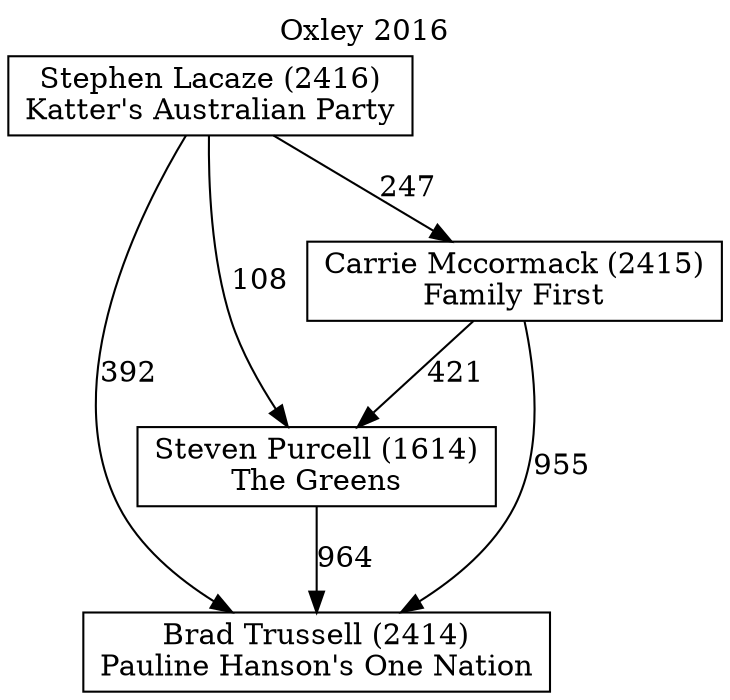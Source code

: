 // House preference flow
digraph "Brad Trussell (2414)_Oxley_2016" {
	graph [label="Oxley 2016" labelloc=t mclimit=10]
	node [shape=box]
	"Brad Trussell (2414)" [label="Brad Trussell (2414)
Pauline Hanson's One Nation"]
	"Steven Purcell (1614)" [label="Steven Purcell (1614)
The Greens"]
	"Carrie Mccormack (2415)" [label="Carrie Mccormack (2415)
Family First"]
	"Stephen Lacaze (2416)" [label="Stephen Lacaze (2416)
Katter's Australian Party"]
	"Steven Purcell (1614)" -> "Brad Trussell (2414)" [label=964]
	"Carrie Mccormack (2415)" -> "Steven Purcell (1614)" [label=421]
	"Stephen Lacaze (2416)" -> "Carrie Mccormack (2415)" [label=247]
	"Carrie Mccormack (2415)" -> "Brad Trussell (2414)" [label=955]
	"Stephen Lacaze (2416)" -> "Brad Trussell (2414)" [label=392]
	"Stephen Lacaze (2416)" -> "Steven Purcell (1614)" [label=108]
}
